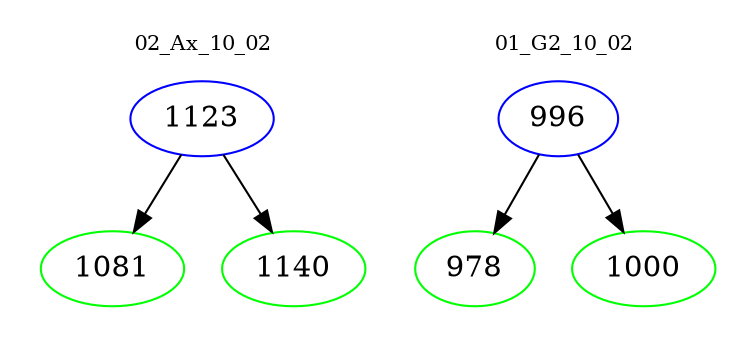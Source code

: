 digraph{
subgraph cluster_0 {
color = white
label = "02_Ax_10_02";
fontsize=10;
T0_1123 [label="1123", color="blue"]
T0_1123 -> T0_1081 [color="black"]
T0_1081 [label="1081", color="green"]
T0_1123 -> T0_1140 [color="black"]
T0_1140 [label="1140", color="green"]
}
subgraph cluster_1 {
color = white
label = "01_G2_10_02";
fontsize=10;
T1_996 [label="996", color="blue"]
T1_996 -> T1_978 [color="black"]
T1_978 [label="978", color="green"]
T1_996 -> T1_1000 [color="black"]
T1_1000 [label="1000", color="green"]
}
}
